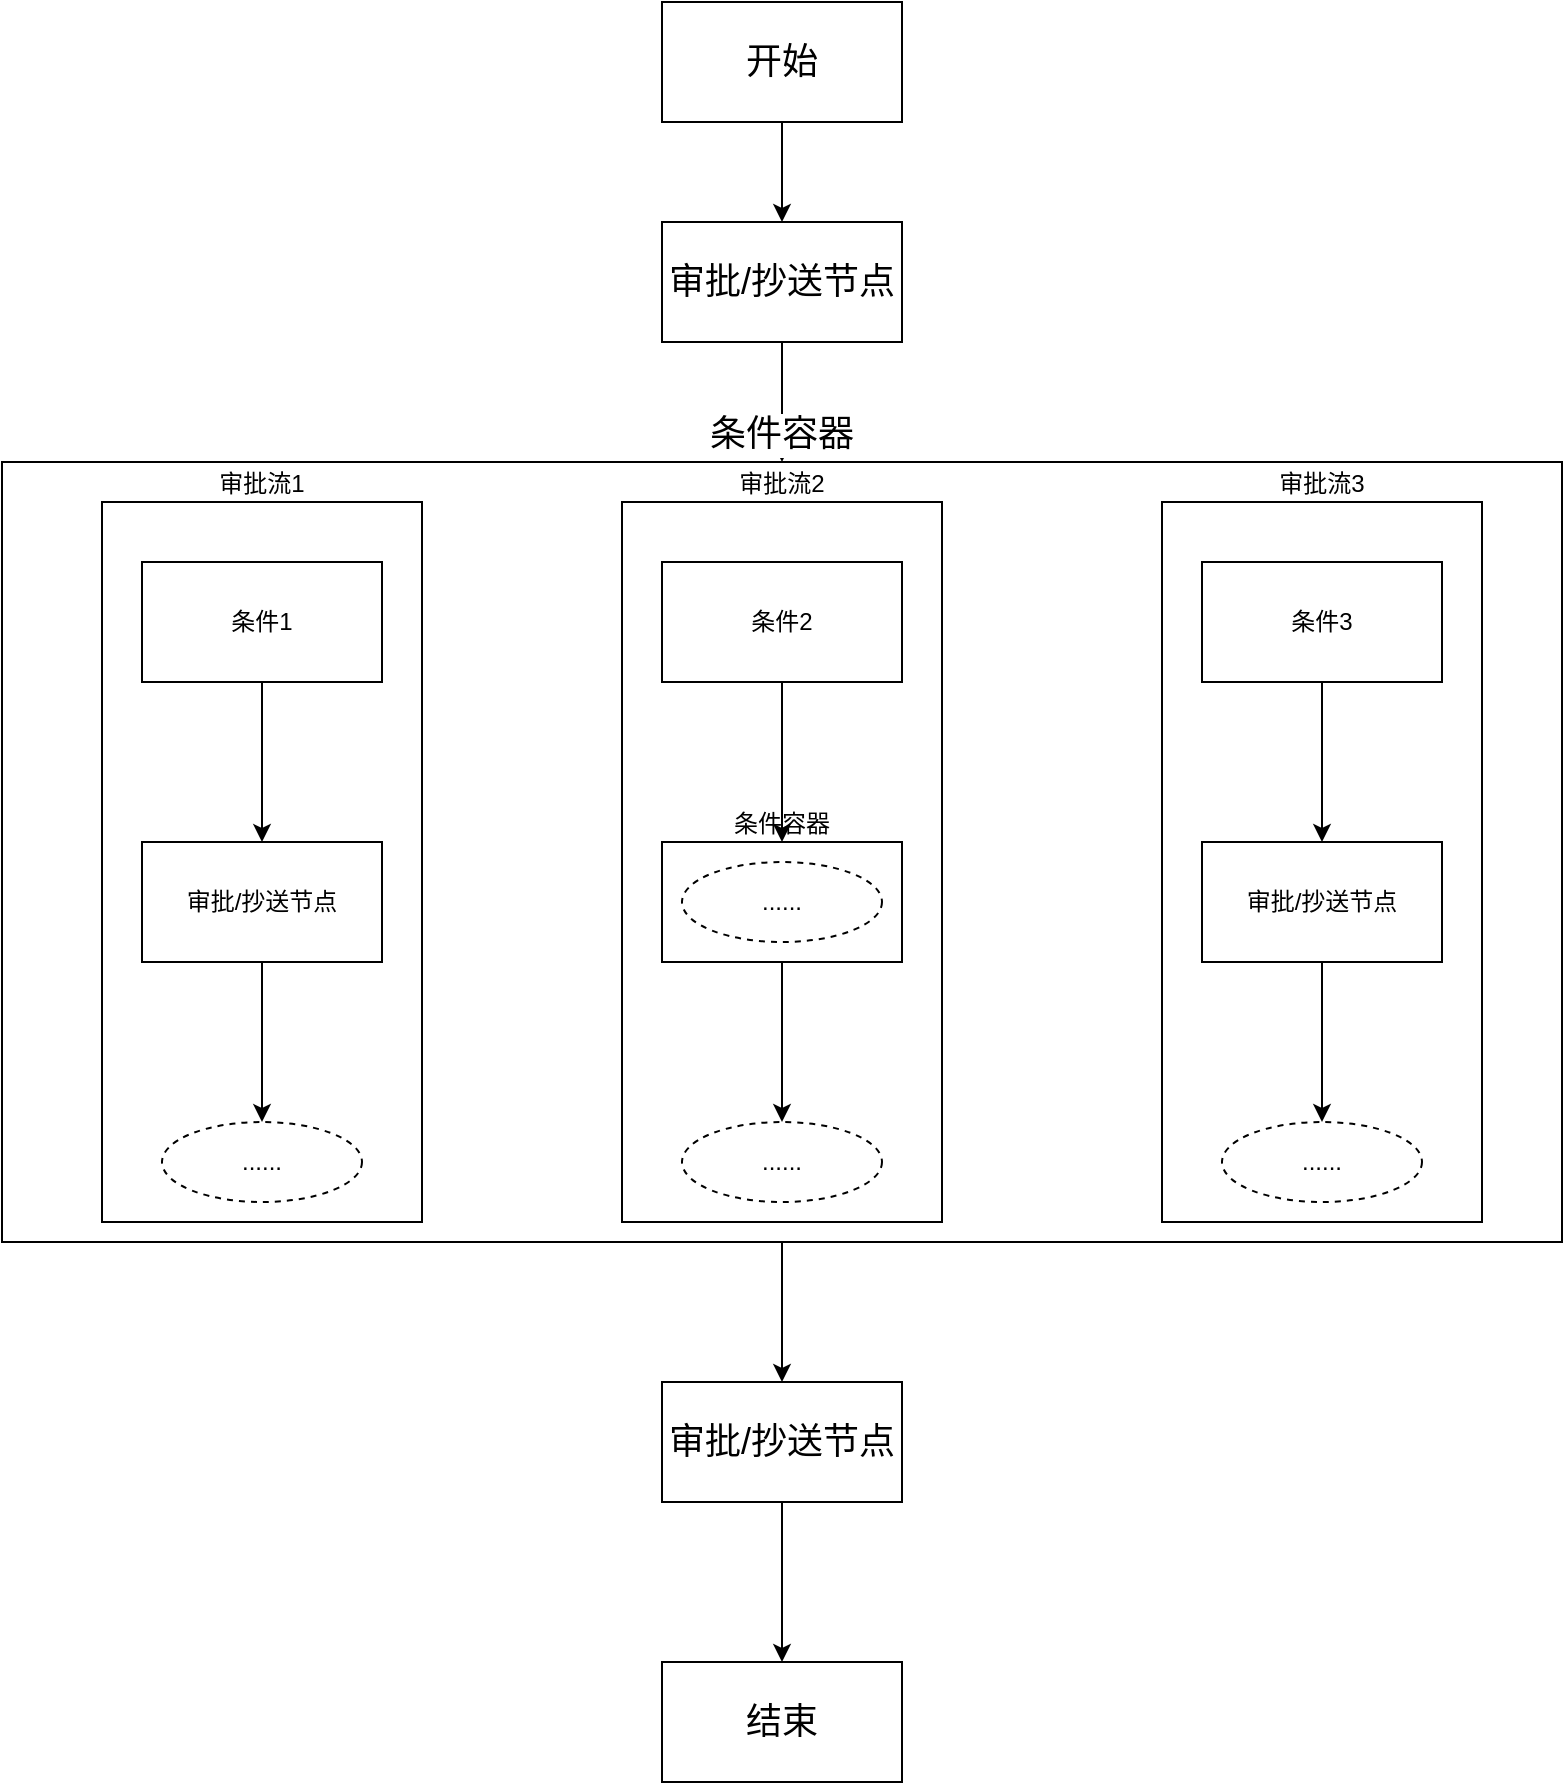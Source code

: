 <mxfile version="24.7.6">
  <diagram name="Page-1" id="10a91c8b-09ff-31b1-d368-03940ed4cc9e">
    <mxGraphModel dx="2390" dy="1127" grid="1" gridSize="10" guides="1" tooltips="1" connect="1" arrows="1" fold="1" page="1" pageScale="1" pageWidth="1100" pageHeight="850" background="none" math="0" shadow="0">
      <root>
        <mxCell id="0" />
        <mxCell id="1" parent="0" />
        <mxCell id="p1uajyHC_b8LOkgZMdDg-25" style="edgeStyle=orthogonalEdgeStyle;rounded=0;orthogonalLoop=1;jettySize=auto;html=1;" edge="1" parent="1" source="p1uajyHC_b8LOkgZMdDg-24" target="p1uajyHC_b8LOkgZMdDg-26">
          <mxGeometry relative="1" as="geometry">
            <mxPoint x="560" y="200" as="targetPoint" />
          </mxGeometry>
        </mxCell>
        <mxCell id="p1uajyHC_b8LOkgZMdDg-24" value="开始" style="rounded=0;whiteSpace=wrap;html=1;fontSize=18;" vertex="1" parent="1">
          <mxGeometry x="500" y="60" width="120" height="60" as="geometry" />
        </mxCell>
        <mxCell id="p1uajyHC_b8LOkgZMdDg-29" value="" style="edgeStyle=orthogonalEdgeStyle;rounded=0;orthogonalLoop=1;jettySize=auto;html=1;" edge="1" parent="1" source="p1uajyHC_b8LOkgZMdDg-26" target="p1uajyHC_b8LOkgZMdDg-27">
          <mxGeometry relative="1" as="geometry" />
        </mxCell>
        <mxCell id="p1uajyHC_b8LOkgZMdDg-26" value="审批/抄送节点" style="rounded=0;whiteSpace=wrap;html=1;fontSize=18;" vertex="1" parent="1">
          <mxGeometry x="500" y="170" width="120" height="60" as="geometry" />
        </mxCell>
        <mxCell id="p1uajyHC_b8LOkgZMdDg-58" value="" style="edgeStyle=orthogonalEdgeStyle;rounded=0;orthogonalLoop=1;jettySize=auto;html=1;" edge="1" parent="1" source="p1uajyHC_b8LOkgZMdDg-27">
          <mxGeometry relative="1" as="geometry">
            <mxPoint x="560" y="750" as="targetPoint" />
          </mxGeometry>
        </mxCell>
        <mxCell id="p1uajyHC_b8LOkgZMdDg-27" value="条件容器" style="rounded=0;whiteSpace=wrap;html=1;fontSize=18;labelPosition=center;verticalLabelPosition=top;align=center;verticalAlign=bottom;labelBackgroundColor=default;fillColor=none;" vertex="1" parent="1">
          <mxGeometry x="170" y="290" width="780" height="390" as="geometry" />
        </mxCell>
        <mxCell id="p1uajyHC_b8LOkgZMdDg-30" value="审批流1" style="rounded=0;whiteSpace=wrap;html=1;labelPosition=center;verticalLabelPosition=top;align=center;verticalAlign=bottom;fillColor=none;" vertex="1" parent="1">
          <mxGeometry x="220" y="310" width="160" height="360" as="geometry" />
        </mxCell>
        <mxCell id="p1uajyHC_b8LOkgZMdDg-40" value="" style="edgeStyle=orthogonalEdgeStyle;rounded=0;orthogonalLoop=1;jettySize=auto;html=1;" edge="1" parent="1" source="p1uajyHC_b8LOkgZMdDg-34" target="p1uajyHC_b8LOkgZMdDg-39">
          <mxGeometry relative="1" as="geometry" />
        </mxCell>
        <mxCell id="p1uajyHC_b8LOkgZMdDg-34" value="条件1" style="rounded=0;whiteSpace=wrap;html=1;" vertex="1" parent="1">
          <mxGeometry x="240" y="340" width="120" height="60" as="geometry" />
        </mxCell>
        <mxCell id="p1uajyHC_b8LOkgZMdDg-35" value="审批流2" style="rounded=0;whiteSpace=wrap;html=1;labelPosition=center;verticalLabelPosition=top;align=center;verticalAlign=bottom;fillColor=none;" vertex="1" parent="1">
          <mxGeometry x="480" y="310" width="160" height="360" as="geometry" />
        </mxCell>
        <mxCell id="p1uajyHC_b8LOkgZMdDg-36" value="审批流3" style="rounded=0;whiteSpace=wrap;html=1;labelPosition=center;verticalLabelPosition=top;align=center;verticalAlign=bottom;fillColor=none;" vertex="1" parent="1">
          <mxGeometry x="750" y="310" width="160" height="360" as="geometry" />
        </mxCell>
        <mxCell id="p1uajyHC_b8LOkgZMdDg-42" value="" style="edgeStyle=orthogonalEdgeStyle;rounded=0;orthogonalLoop=1;jettySize=auto;html=1;" edge="1" parent="1" source="p1uajyHC_b8LOkgZMdDg-37" target="p1uajyHC_b8LOkgZMdDg-41">
          <mxGeometry relative="1" as="geometry" />
        </mxCell>
        <mxCell id="p1uajyHC_b8LOkgZMdDg-37" value="条件2" style="rounded=0;whiteSpace=wrap;html=1;" vertex="1" parent="1">
          <mxGeometry x="500" y="340" width="120" height="60" as="geometry" />
        </mxCell>
        <mxCell id="p1uajyHC_b8LOkgZMdDg-44" value="" style="edgeStyle=orthogonalEdgeStyle;rounded=0;orthogonalLoop=1;jettySize=auto;html=1;" edge="1" parent="1" source="p1uajyHC_b8LOkgZMdDg-38" target="p1uajyHC_b8LOkgZMdDg-43">
          <mxGeometry relative="1" as="geometry" />
        </mxCell>
        <mxCell id="p1uajyHC_b8LOkgZMdDg-38" value="条件3" style="rounded=0;whiteSpace=wrap;html=1;" vertex="1" parent="1">
          <mxGeometry x="770" y="340" width="120" height="60" as="geometry" />
        </mxCell>
        <mxCell id="p1uajyHC_b8LOkgZMdDg-48" value="" style="edgeStyle=orthogonalEdgeStyle;rounded=0;orthogonalLoop=1;jettySize=auto;html=1;" edge="1" parent="1" source="p1uajyHC_b8LOkgZMdDg-39">
          <mxGeometry relative="1" as="geometry">
            <mxPoint x="300" y="620" as="targetPoint" />
          </mxGeometry>
        </mxCell>
        <mxCell id="p1uajyHC_b8LOkgZMdDg-39" value="审批/抄送节点" style="whiteSpace=wrap;html=1;rounded=0;" vertex="1" parent="1">
          <mxGeometry x="240" y="480" width="120" height="60" as="geometry" />
        </mxCell>
        <mxCell id="p1uajyHC_b8LOkgZMdDg-51" value="" style="edgeStyle=orthogonalEdgeStyle;rounded=0;orthogonalLoop=1;jettySize=auto;html=1;" edge="1" parent="1" source="p1uajyHC_b8LOkgZMdDg-41">
          <mxGeometry relative="1" as="geometry">
            <mxPoint x="560" y="620" as="targetPoint" />
          </mxGeometry>
        </mxCell>
        <mxCell id="p1uajyHC_b8LOkgZMdDg-41" value="条件容器" style="whiteSpace=wrap;html=1;rounded=0;labelPosition=center;verticalLabelPosition=top;align=center;verticalAlign=bottom;" vertex="1" parent="1">
          <mxGeometry x="500" y="480" width="120" height="60" as="geometry" />
        </mxCell>
        <mxCell id="p1uajyHC_b8LOkgZMdDg-54" value="" style="edgeStyle=orthogonalEdgeStyle;rounded=0;orthogonalLoop=1;jettySize=auto;html=1;" edge="1" parent="1" source="p1uajyHC_b8LOkgZMdDg-43">
          <mxGeometry relative="1" as="geometry">
            <mxPoint x="830" y="620" as="targetPoint" />
          </mxGeometry>
        </mxCell>
        <mxCell id="p1uajyHC_b8LOkgZMdDg-43" value="审批/抄送节点" style="whiteSpace=wrap;html=1;rounded=0;" vertex="1" parent="1">
          <mxGeometry x="770" y="480" width="120" height="60" as="geometry" />
        </mxCell>
        <mxCell id="p1uajyHC_b8LOkgZMdDg-45" value="......" style="ellipse;whiteSpace=wrap;html=1;align=center;dashed=1;" vertex="1" parent="1">
          <mxGeometry x="510" y="490" width="100" height="40" as="geometry" />
        </mxCell>
        <mxCell id="p1uajyHC_b8LOkgZMdDg-49" value="......" style="ellipse;whiteSpace=wrap;html=1;align=center;dashed=1;" vertex="1" parent="1">
          <mxGeometry x="250" y="620" width="100" height="40" as="geometry" />
        </mxCell>
        <mxCell id="p1uajyHC_b8LOkgZMdDg-52" value="......" style="ellipse;whiteSpace=wrap;html=1;align=center;dashed=1;" vertex="1" parent="1">
          <mxGeometry x="510" y="620" width="100" height="40" as="geometry" />
        </mxCell>
        <mxCell id="p1uajyHC_b8LOkgZMdDg-55" value="......" style="ellipse;whiteSpace=wrap;html=1;align=center;dashed=1;" vertex="1" parent="1">
          <mxGeometry x="780" y="620" width="100" height="40" as="geometry" />
        </mxCell>
        <mxCell id="p1uajyHC_b8LOkgZMdDg-61" value="" style="edgeStyle=orthogonalEdgeStyle;rounded=0;orthogonalLoop=1;jettySize=auto;html=1;" edge="1" parent="1" source="p1uajyHC_b8LOkgZMdDg-59" target="p1uajyHC_b8LOkgZMdDg-60">
          <mxGeometry relative="1" as="geometry" />
        </mxCell>
        <mxCell id="p1uajyHC_b8LOkgZMdDg-59" value="审批/抄送节点" style="rounded=0;whiteSpace=wrap;html=1;fontSize=18;" vertex="1" parent="1">
          <mxGeometry x="500" y="750" width="120" height="60" as="geometry" />
        </mxCell>
        <mxCell id="p1uajyHC_b8LOkgZMdDg-60" value="结束" style="whiteSpace=wrap;html=1;fontSize=18;rounded=0;" vertex="1" parent="1">
          <mxGeometry x="500" y="890" width="120" height="60" as="geometry" />
        </mxCell>
      </root>
    </mxGraphModel>
  </diagram>
</mxfile>
